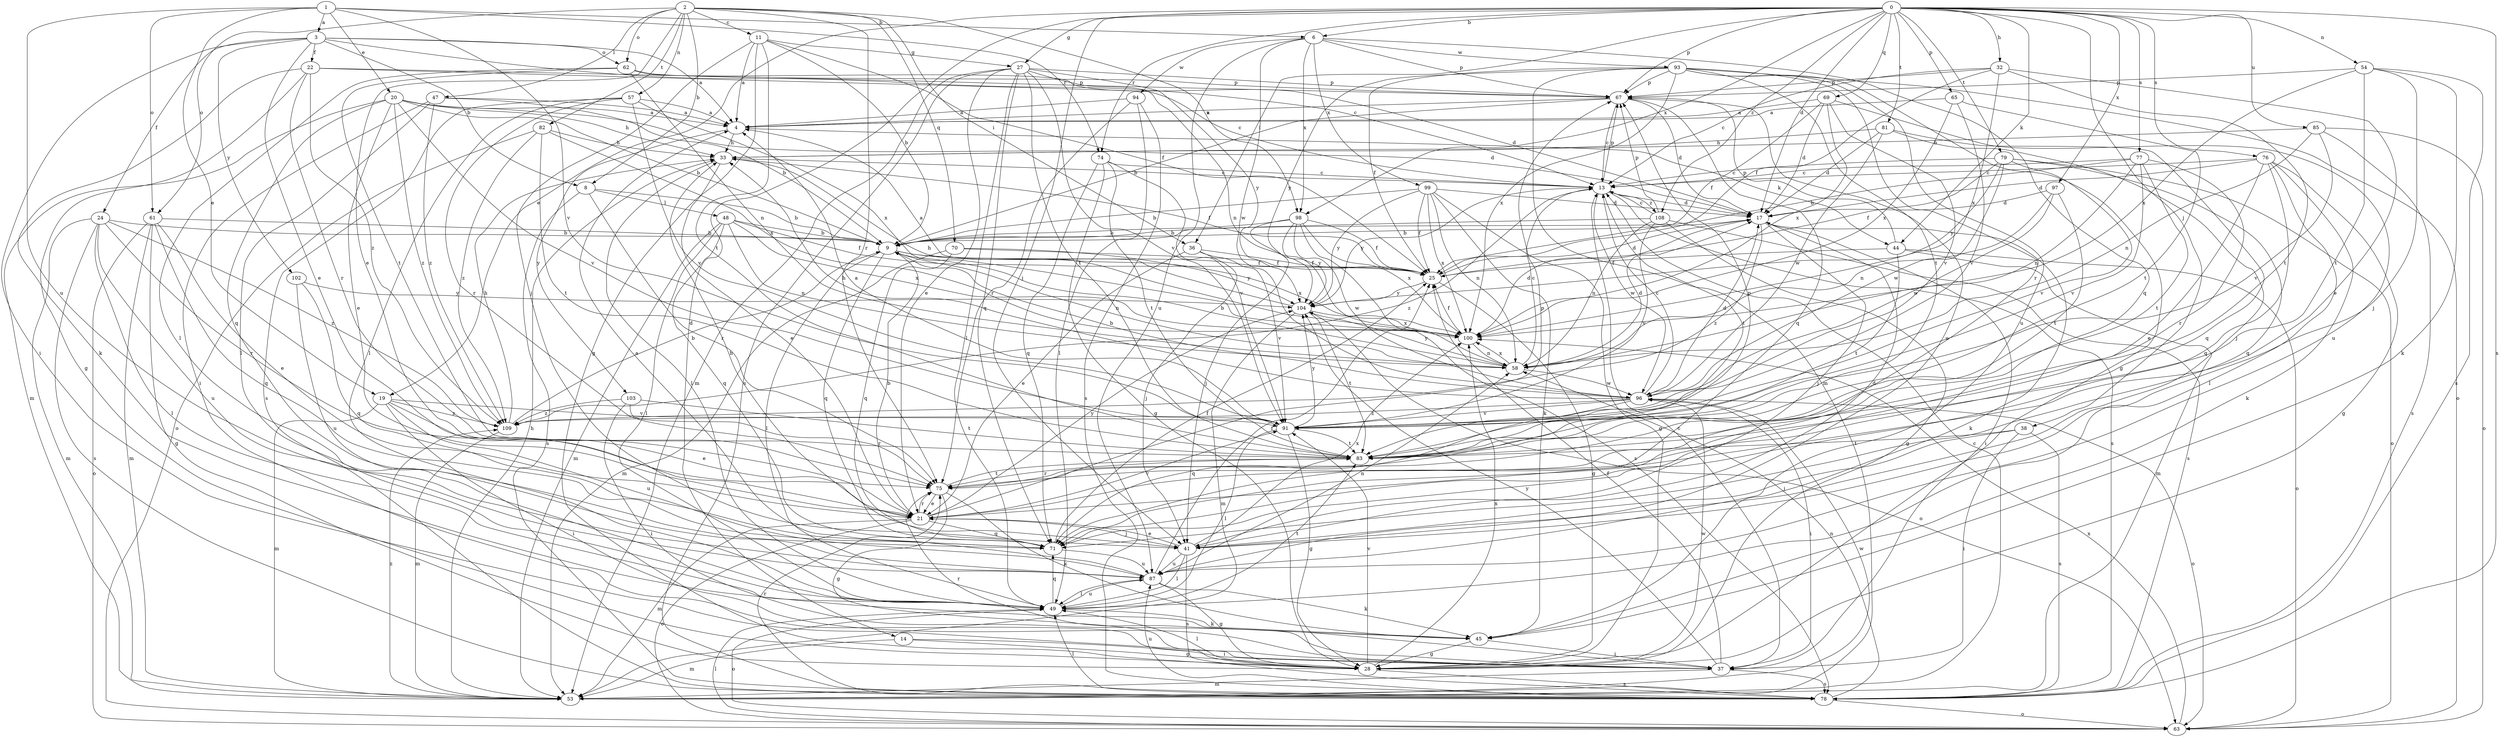 strict digraph  {
0;
1;
2;
3;
4;
6;
8;
9;
11;
13;
14;
17;
19;
20;
21;
22;
24;
25;
27;
28;
32;
33;
36;
37;
38;
41;
44;
45;
47;
48;
49;
53;
54;
57;
58;
61;
62;
63;
65;
67;
69;
70;
71;
74;
75;
76;
77;
78;
79;
81;
82;
83;
85;
87;
91;
93;
94;
96;
97;
98;
99;
100;
102;
103;
104;
108;
109;
0 -> 6  [label=b];
0 -> 14  [label=d];
0 -> 17  [label=d];
0 -> 19  [label=e];
0 -> 27  [label=g];
0 -> 32  [label=h];
0 -> 36  [label=i];
0 -> 38  [label=j];
0 -> 41  [label=j];
0 -> 44  [label=k];
0 -> 54  [label=n];
0 -> 65  [label=p];
0 -> 67  [label=p];
0 -> 69  [label=q];
0 -> 74  [label=r];
0 -> 76  [label=s];
0 -> 77  [label=s];
0 -> 78  [label=s];
0 -> 79  [label=t];
0 -> 81  [label=t];
0 -> 85  [label=u];
0 -> 97  [label=x];
0 -> 98  [label=x];
0 -> 108  [label=z];
1 -> 3  [label=a];
1 -> 6  [label=b];
1 -> 19  [label=e];
1 -> 20  [label=e];
1 -> 61  [label=o];
1 -> 74  [label=r];
1 -> 87  [label=u];
1 -> 91  [label=v];
2 -> 8  [label=b];
2 -> 11  [label=c];
2 -> 21  [label=e];
2 -> 36  [label=i];
2 -> 47  [label=l];
2 -> 57  [label=n];
2 -> 61  [label=o];
2 -> 62  [label=o];
2 -> 70  [label=q];
2 -> 75  [label=r];
2 -> 82  [label=t];
2 -> 98  [label=x];
3 -> 4  [label=a];
3 -> 8  [label=b];
3 -> 13  [label=c];
3 -> 21  [label=e];
3 -> 22  [label=f];
3 -> 24  [label=f];
3 -> 37  [label=i];
3 -> 62  [label=o];
3 -> 102  [label=y];
4 -> 33  [label=h];
4 -> 44  [label=k];
4 -> 103  [label=y];
6 -> 67  [label=p];
6 -> 71  [label=q];
6 -> 87  [label=u];
6 -> 93  [label=w];
6 -> 94  [label=w];
6 -> 96  [label=w];
6 -> 98  [label=x];
6 -> 99  [label=x];
8 -> 9  [label=b];
8 -> 48  [label=l];
8 -> 75  [label=r];
8 -> 78  [label=s];
9 -> 25  [label=f];
9 -> 49  [label=l];
9 -> 58  [label=n];
9 -> 71  [label=q];
9 -> 100  [label=x];
11 -> 4  [label=a];
11 -> 9  [label=b];
11 -> 25  [label=f];
11 -> 27  [label=g];
11 -> 28  [label=g];
11 -> 41  [label=j];
11 -> 83  [label=t];
13 -> 17  [label=d];
13 -> 67  [label=p];
13 -> 78  [label=s];
13 -> 83  [label=t];
13 -> 96  [label=w];
13 -> 104  [label=y];
13 -> 108  [label=z];
13 -> 109  [label=z];
14 -> 28  [label=g];
14 -> 37  [label=i];
14 -> 53  [label=m];
17 -> 9  [label=b];
17 -> 37  [label=i];
17 -> 41  [label=j];
17 -> 45  [label=k];
17 -> 109  [label=z];
19 -> 21  [label=e];
19 -> 37  [label=i];
19 -> 53  [label=m];
19 -> 87  [label=u];
19 -> 91  [label=v];
19 -> 109  [label=z];
20 -> 4  [label=a];
20 -> 9  [label=b];
20 -> 17  [label=d];
20 -> 21  [label=e];
20 -> 33  [label=h];
20 -> 53  [label=m];
20 -> 71  [label=q];
20 -> 91  [label=v];
20 -> 109  [label=z];
21 -> 9  [label=b];
21 -> 41  [label=j];
21 -> 53  [label=m];
21 -> 63  [label=o];
21 -> 67  [label=p];
21 -> 71  [label=q];
21 -> 75  [label=r];
21 -> 91  [label=v];
21 -> 104  [label=y];
22 -> 13  [label=c];
22 -> 28  [label=g];
22 -> 45  [label=k];
22 -> 67  [label=p];
22 -> 75  [label=r];
22 -> 109  [label=z];
24 -> 9  [label=b];
24 -> 49  [label=l];
24 -> 53  [label=m];
24 -> 75  [label=r];
24 -> 78  [label=s];
24 -> 87  [label=u];
24 -> 109  [label=z];
25 -> 17  [label=d];
25 -> 28  [label=g];
25 -> 104  [label=y];
27 -> 21  [label=e];
27 -> 49  [label=l];
27 -> 53  [label=m];
27 -> 58  [label=n];
27 -> 67  [label=p];
27 -> 71  [label=q];
27 -> 78  [label=s];
27 -> 83  [label=t];
27 -> 91  [label=v];
27 -> 104  [label=y];
28 -> 49  [label=l];
28 -> 78  [label=s];
28 -> 91  [label=v];
28 -> 96  [label=w];
28 -> 100  [label=x];
32 -> 13  [label=c];
32 -> 21  [label=e];
32 -> 25  [label=f];
32 -> 67  [label=p];
32 -> 83  [label=t];
32 -> 100  [label=x];
33 -> 13  [label=c];
33 -> 21  [label=e];
33 -> 25  [label=f];
33 -> 49  [label=l];
36 -> 21  [label=e];
36 -> 25  [label=f];
36 -> 41  [label=j];
36 -> 91  [label=v];
37 -> 13  [label=c];
37 -> 25  [label=f];
37 -> 53  [label=m];
37 -> 75  [label=r];
37 -> 78  [label=s];
37 -> 104  [label=y];
38 -> 37  [label=i];
38 -> 41  [label=j];
38 -> 78  [label=s];
38 -> 83  [label=t];
41 -> 17  [label=d];
41 -> 21  [label=e];
41 -> 33  [label=h];
41 -> 49  [label=l];
41 -> 78  [label=s];
41 -> 87  [label=u];
41 -> 100  [label=x];
44 -> 25  [label=f];
44 -> 53  [label=m];
44 -> 63  [label=o];
44 -> 67  [label=p];
44 -> 83  [label=t];
45 -> 28  [label=g];
45 -> 37  [label=i];
47 -> 4  [label=a];
47 -> 9  [label=b];
47 -> 37  [label=i];
47 -> 49  [label=l];
47 -> 109  [label=z];
48 -> 9  [label=b];
48 -> 25  [label=f];
48 -> 49  [label=l];
48 -> 53  [label=m];
48 -> 58  [label=n];
48 -> 71  [label=q];
48 -> 100  [label=x];
49 -> 45  [label=k];
49 -> 63  [label=o];
49 -> 71  [label=q];
49 -> 83  [label=t];
49 -> 87  [label=u];
53 -> 13  [label=c];
53 -> 33  [label=h];
53 -> 96  [label=w];
53 -> 109  [label=z];
54 -> 41  [label=j];
54 -> 45  [label=k];
54 -> 67  [label=p];
54 -> 78  [label=s];
54 -> 83  [label=t];
54 -> 100  [label=x];
57 -> 4  [label=a];
57 -> 49  [label=l];
57 -> 75  [label=r];
57 -> 78  [label=s];
57 -> 91  [label=v];
57 -> 100  [label=x];
58 -> 9  [label=b];
58 -> 13  [label=c];
58 -> 17  [label=d];
58 -> 96  [label=w];
58 -> 100  [label=x];
58 -> 104  [label=y];
61 -> 9  [label=b];
61 -> 21  [label=e];
61 -> 28  [label=g];
61 -> 53  [label=m];
61 -> 63  [label=o];
61 -> 71  [label=q];
62 -> 17  [label=d];
62 -> 49  [label=l];
62 -> 58  [label=n];
62 -> 67  [label=p];
62 -> 83  [label=t];
63 -> 49  [label=l];
63 -> 100  [label=x];
65 -> 4  [label=a];
65 -> 83  [label=t];
65 -> 91  [label=v];
65 -> 100  [label=x];
67 -> 4  [label=a];
67 -> 9  [label=b];
67 -> 13  [label=c];
67 -> 17  [label=d];
67 -> 71  [label=q];
67 -> 87  [label=u];
69 -> 4  [label=a];
69 -> 17  [label=d];
69 -> 25  [label=f];
69 -> 87  [label=u];
69 -> 91  [label=v];
69 -> 100  [label=x];
70 -> 25  [label=f];
70 -> 53  [label=m];
70 -> 71  [label=q];
70 -> 104  [label=y];
71 -> 25  [label=f];
71 -> 87  [label=u];
74 -> 13  [label=c];
74 -> 28  [label=g];
74 -> 71  [label=q];
74 -> 83  [label=t];
74 -> 91  [label=v];
75 -> 21  [label=e];
75 -> 28  [label=g];
75 -> 45  [label=k];
75 -> 67  [label=p];
75 -> 83  [label=t];
76 -> 13  [label=c];
76 -> 17  [label=d];
76 -> 21  [label=e];
76 -> 28  [label=g];
76 -> 45  [label=k];
76 -> 49  [label=l];
76 -> 71  [label=q];
77 -> 9  [label=b];
77 -> 13  [label=c];
77 -> 58  [label=n];
77 -> 75  [label=r];
77 -> 83  [label=t];
77 -> 91  [label=v];
78 -> 49  [label=l];
78 -> 58  [label=n];
78 -> 63  [label=o];
78 -> 75  [label=r];
78 -> 87  [label=u];
79 -> 13  [label=c];
79 -> 25  [label=f];
79 -> 63  [label=o];
79 -> 71  [label=q];
79 -> 91  [label=v];
79 -> 96  [label=w];
79 -> 104  [label=y];
81 -> 17  [label=d];
81 -> 33  [label=h];
81 -> 41  [label=j];
81 -> 71  [label=q];
81 -> 96  [label=w];
82 -> 33  [label=h];
82 -> 63  [label=o];
82 -> 83  [label=t];
82 -> 100  [label=x];
82 -> 109  [label=z];
83 -> 75  [label=r];
85 -> 33  [label=h];
85 -> 58  [label=n];
85 -> 63  [label=o];
85 -> 78  [label=s];
85 -> 91  [label=v];
87 -> 4  [label=a];
87 -> 25  [label=f];
87 -> 28  [label=g];
87 -> 45  [label=k];
87 -> 49  [label=l];
87 -> 58  [label=n];
91 -> 4  [label=a];
91 -> 28  [label=g];
91 -> 49  [label=l];
91 -> 83  [label=t];
91 -> 104  [label=y];
93 -> 25  [label=f];
93 -> 28  [label=g];
93 -> 53  [label=m];
93 -> 63  [label=o];
93 -> 67  [label=p];
93 -> 75  [label=r];
93 -> 83  [label=t];
93 -> 87  [label=u];
93 -> 100  [label=x];
93 -> 104  [label=y];
94 -> 4  [label=a];
94 -> 49  [label=l];
94 -> 75  [label=r];
94 -> 78  [label=s];
96 -> 9  [label=b];
96 -> 13  [label=c];
96 -> 17  [label=d];
96 -> 33  [label=h];
96 -> 37  [label=i];
96 -> 63  [label=o];
96 -> 71  [label=q];
96 -> 91  [label=v];
96 -> 109  [label=z];
97 -> 17  [label=d];
97 -> 58  [label=n];
97 -> 83  [label=t];
97 -> 96  [label=w];
98 -> 9  [label=b];
98 -> 25  [label=f];
98 -> 41  [label=j];
98 -> 78  [label=s];
98 -> 96  [label=w];
98 -> 100  [label=x];
98 -> 104  [label=y];
99 -> 9  [label=b];
99 -> 17  [label=d];
99 -> 25  [label=f];
99 -> 28  [label=g];
99 -> 45  [label=k];
99 -> 58  [label=n];
99 -> 100  [label=x];
99 -> 104  [label=y];
100 -> 17  [label=d];
100 -> 25  [label=f];
100 -> 33  [label=h];
100 -> 58  [label=n];
102 -> 71  [label=q];
102 -> 87  [label=u];
102 -> 104  [label=y];
103 -> 37  [label=i];
103 -> 75  [label=r];
103 -> 83  [label=t];
103 -> 109  [label=z];
104 -> 4  [label=a];
104 -> 53  [label=m];
104 -> 63  [label=o];
104 -> 83  [label=t];
104 -> 100  [label=x];
108 -> 9  [label=b];
108 -> 13  [label=c];
108 -> 28  [label=g];
108 -> 58  [label=n];
108 -> 67  [label=p];
108 -> 78  [label=s];
108 -> 91  [label=v];
109 -> 9  [label=b];
109 -> 33  [label=h];
109 -> 53  [label=m];
}
